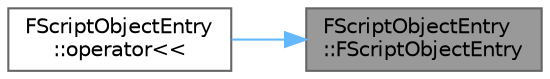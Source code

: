 digraph "FScriptObjectEntry::FScriptObjectEntry"
{
 // INTERACTIVE_SVG=YES
 // LATEX_PDF_SIZE
  bgcolor="transparent";
  edge [fontname=Helvetica,fontsize=10,labelfontname=Helvetica,labelfontsize=10];
  node [fontname=Helvetica,fontsize=10,shape=box,height=0.2,width=0.4];
  rankdir="RL";
  Node1 [id="Node000001",label="FScriptObjectEntry\l::FScriptObjectEntry",height=0.2,width=0.4,color="gray40", fillcolor="grey60", style="filled", fontcolor="black",tooltip=" "];
  Node1 -> Node2 [id="edge1_Node000001_Node000002",dir="back",color="steelblue1",style="solid",tooltip=" "];
  Node2 [id="Node000002",label="FScriptObjectEntry\l::operator\<\<",height=0.2,width=0.4,color="grey40", fillcolor="white", style="filled",URL="$d3/d6c/structFScriptObjectEntry.html#a4751e81454f8f8f2f9b92b5576378b7d",tooltip=" "];
}
